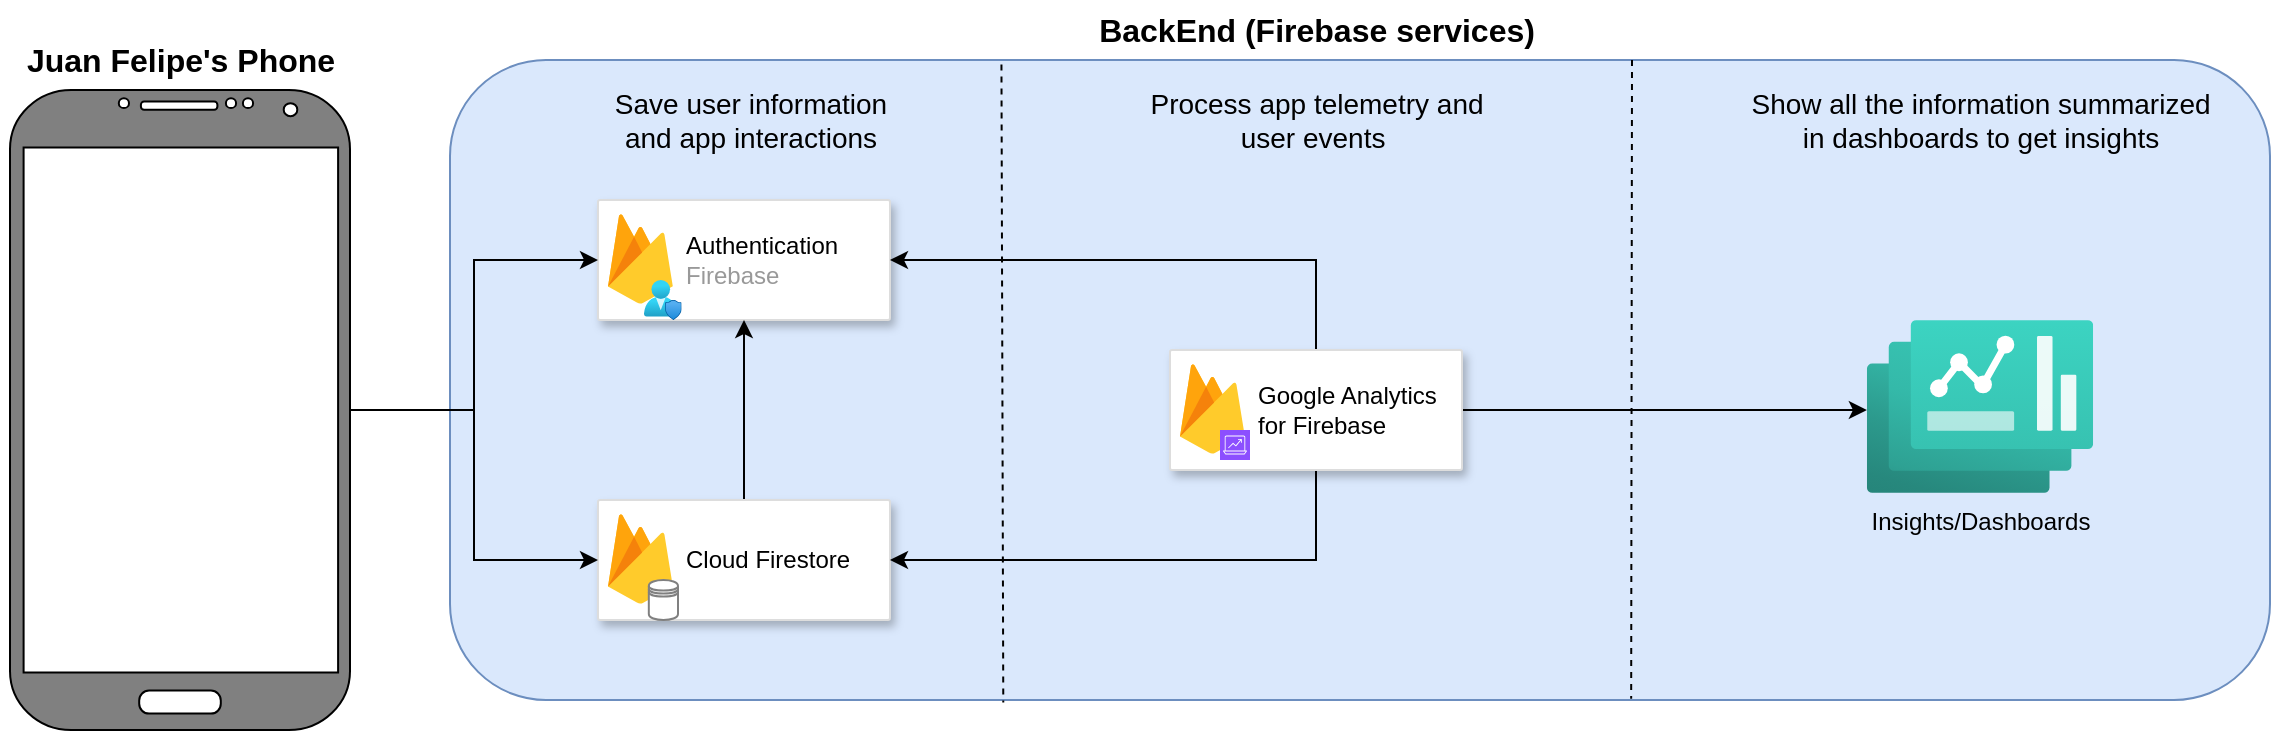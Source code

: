 <mxfile version="22.0.2" type="github">
  <diagram name="Page-1" id="wTXjyFWguqde9X98t40t">
    <mxGraphModel dx="1469" dy="806" grid="1" gridSize="10" guides="1" tooltips="1" connect="1" arrows="1" fold="1" page="1" pageScale="1" pageWidth="827" pageHeight="1169" math="0" shadow="0">
      <root>
        <mxCell id="0" />
        <mxCell id="1" parent="0" />
        <mxCell id="WeWMJABDR_ntcz370Dfj-7" value="" style="rounded=1;whiteSpace=wrap;html=1;fillColor=#dae8fc;strokeColor=#6c8ebf;" vertex="1" parent="1">
          <mxGeometry x="380" y="70" width="910" height="320" as="geometry" />
        </mxCell>
        <mxCell id="WeWMJABDR_ntcz370Dfj-3" value="" style="strokeColor=#dddddd;shadow=1;strokeWidth=1;rounded=1;absoluteArcSize=1;arcSize=2;" vertex="1" parent="1">
          <mxGeometry x="454" y="140" width="146" height="60" as="geometry" />
        </mxCell>
        <mxCell id="WeWMJABDR_ntcz370Dfj-4" value="&lt;font color=&quot;#000000&quot;&gt;Authentication&lt;br&gt;&lt;/font&gt;Firebase" style="sketch=0;dashed=0;connectable=0;html=1;fillColor=#5184F3;strokeColor=none;shape=mxgraph.gcp2.firebase;part=1;labelPosition=right;verticalLabelPosition=middle;align=left;verticalAlign=middle;spacingLeft=5;fontColor=#999999;fontSize=12;" vertex="1" parent="WeWMJABDR_ntcz370Dfj-3">
          <mxGeometry width="32.4" height="45" relative="1" as="geometry">
            <mxPoint x="5" y="7" as="offset" />
          </mxGeometry>
        </mxCell>
        <mxCell id="WeWMJABDR_ntcz370Dfj-17" value="" style="image;aspect=fixed;html=1;points=[];align=center;fontSize=12;image=img/lib/azure2/management_governance/User_Privacy.svg;" vertex="1" parent="WeWMJABDR_ntcz370Dfj-3">
          <mxGeometry x="23" y="40" width="18.82" height="20" as="geometry" />
        </mxCell>
        <mxCell id="WeWMJABDR_ntcz370Dfj-42" style="edgeStyle=none;rounded=0;orthogonalLoop=1;jettySize=auto;html=1;entryX=0.5;entryY=1;entryDx=0;entryDy=0;" edge="1" parent="1" source="WeWMJABDR_ntcz370Dfj-5" target="WeWMJABDR_ntcz370Dfj-3">
          <mxGeometry relative="1" as="geometry" />
        </mxCell>
        <mxCell id="WeWMJABDR_ntcz370Dfj-5" value="" style="strokeColor=#dddddd;shadow=1;strokeWidth=1;rounded=1;absoluteArcSize=1;arcSize=2;" vertex="1" parent="1">
          <mxGeometry x="454" y="290" width="146" height="60" as="geometry" />
        </mxCell>
        <mxCell id="WeWMJABDR_ntcz370Dfj-6" value="&lt;font color=&quot;#000000&quot;&gt;Cloud Firestore&lt;/font&gt;" style="sketch=0;dashed=0;connectable=0;html=1;fillColor=#5184F3;strokeColor=none;shape=mxgraph.gcp2.firebase;part=1;labelPosition=right;verticalLabelPosition=middle;align=left;verticalAlign=middle;spacingLeft=5;fontColor=#999999;fontSize=12;" vertex="1" parent="WeWMJABDR_ntcz370Dfj-5">
          <mxGeometry width="32.4" height="45" relative="1" as="geometry">
            <mxPoint x="5" y="7" as="offset" />
          </mxGeometry>
        </mxCell>
        <mxCell id="WeWMJABDR_ntcz370Dfj-20" value="" style="shape=datastore;whiteSpace=wrap;html=1;strokeColor=#808080;" vertex="1" parent="WeWMJABDR_ntcz370Dfj-5">
          <mxGeometry x="25.41" y="40" width="14.59" height="20" as="geometry" />
        </mxCell>
        <mxCell id="WeWMJABDR_ntcz370Dfj-44" style="edgeStyle=orthogonalEdgeStyle;rounded=0;orthogonalLoop=1;jettySize=auto;html=1;entryX=1;entryY=0.5;entryDx=0;entryDy=0;" edge="1" parent="1" source="WeWMJABDR_ntcz370Dfj-10" target="WeWMJABDR_ntcz370Dfj-3">
          <mxGeometry relative="1" as="geometry">
            <Array as="points">
              <mxPoint x="813" y="170" />
            </Array>
          </mxGeometry>
        </mxCell>
        <mxCell id="WeWMJABDR_ntcz370Dfj-45" style="edgeStyle=orthogonalEdgeStyle;rounded=0;orthogonalLoop=1;jettySize=auto;html=1;entryX=1;entryY=0.5;entryDx=0;entryDy=0;" edge="1" parent="1" source="WeWMJABDR_ntcz370Dfj-10" target="WeWMJABDR_ntcz370Dfj-5">
          <mxGeometry relative="1" as="geometry">
            <Array as="points">
              <mxPoint x="813" y="320" />
            </Array>
          </mxGeometry>
        </mxCell>
        <mxCell id="WeWMJABDR_ntcz370Dfj-46" style="edgeStyle=orthogonalEdgeStyle;rounded=0;orthogonalLoop=1;jettySize=auto;html=1;" edge="1" parent="1" source="WeWMJABDR_ntcz370Dfj-10" target="WeWMJABDR_ntcz370Dfj-19">
          <mxGeometry relative="1" as="geometry">
            <Array as="points">
              <mxPoint x="1040" y="245" />
              <mxPoint x="1040" y="245" />
            </Array>
          </mxGeometry>
        </mxCell>
        <mxCell id="WeWMJABDR_ntcz370Dfj-10" value="" style="strokeColor=#dddddd;shadow=1;strokeWidth=1;rounded=1;absoluteArcSize=1;arcSize=2;" vertex="1" parent="1">
          <mxGeometry x="740" y="215" width="146" height="60" as="geometry" />
        </mxCell>
        <mxCell id="WeWMJABDR_ntcz370Dfj-11" value="&lt;font color=&quot;#000000&quot;&gt;Google Analytics&amp;nbsp;&lt;br&gt;for Firebase&lt;br&gt;&lt;/font&gt;" style="sketch=0;dashed=0;connectable=0;html=1;fillColor=#5184F3;strokeColor=none;shape=mxgraph.gcp2.firebase;part=1;labelPosition=right;verticalLabelPosition=middle;align=left;verticalAlign=middle;spacingLeft=5;fontColor=#999999;fontSize=12;" vertex="1" parent="WeWMJABDR_ntcz370Dfj-10">
          <mxGeometry width="32.4" height="45" relative="1" as="geometry">
            <mxPoint x="5" y="7" as="offset" />
          </mxGeometry>
        </mxCell>
        <mxCell id="WeWMJABDR_ntcz370Dfj-27" value="" style="sketch=0;points=[[0,0,0],[0.25,0,0],[0.5,0,0],[0.75,0,0],[1,0,0],[0,1,0],[0.25,1,0],[0.5,1,0],[0.75,1,0],[1,1,0],[0,0.25,0],[0,0.5,0],[0,0.75,0],[1,0.25,0],[1,0.5,0],[1,0.75,0]];outlineConnect=0;fontColor=#232F3E;fillColor=#8C4FFF;strokeColor=#ffffff;dashed=0;verticalLabelPosition=bottom;verticalAlign=top;align=center;html=1;fontSize=12;fontStyle=0;aspect=fixed;shape=mxgraph.aws4.resourceIcon;resIcon=mxgraph.aws4.analytics;" vertex="1" parent="WeWMJABDR_ntcz370Dfj-10">
          <mxGeometry x="25" y="40" width="15" height="15" as="geometry" />
        </mxCell>
        <mxCell id="WeWMJABDR_ntcz370Dfj-13" value="BackEnd (Firebase services)" style="text;html=1;align=center;verticalAlign=middle;resizable=0;points=[];autosize=1;strokeColor=none;fillColor=none;fontStyle=1;fontFamily=Helvetica;fontSize=16;" vertex="1" parent="1">
          <mxGeometry x="693" y="40" width="240" height="30" as="geometry" />
        </mxCell>
        <mxCell id="WeWMJABDR_ntcz370Dfj-31" value="" style="group" vertex="1" connectable="0" parent="1">
          <mxGeometry x="1080" y="200.0" width="130" height="116.47" as="geometry" />
        </mxCell>
        <mxCell id="WeWMJABDR_ntcz370Dfj-19" value="" style="image;aspect=fixed;html=1;points=[];align=center;fontSize=12;image=img/lib/azure2/other/Dashboard_Hub.svg;" vertex="1" parent="WeWMJABDR_ntcz370Dfj-31">
          <mxGeometry x="8.44" width="113.13" height="86.47" as="geometry" />
        </mxCell>
        <mxCell id="WeWMJABDR_ntcz370Dfj-28" value="Insights/Dashboards" style="text;html=1;align=center;verticalAlign=middle;resizable=0;points=[];autosize=1;strokeColor=none;fillColor=none;" vertex="1" parent="WeWMJABDR_ntcz370Dfj-31">
          <mxGeometry y="86.47" width="130" height="30" as="geometry" />
        </mxCell>
        <mxCell id="WeWMJABDR_ntcz370Dfj-33" value="" style="edgeStyle=none;orthogonalLoop=1;jettySize=auto;html=1;rounded=0;exitX=0.303;exitY=0.007;exitDx=0;exitDy=0;exitPerimeter=0;entryX=0.304;entryY=1.004;entryDx=0;entryDy=0;entryPerimeter=0;dashed=1;endArrow=none;endFill=0;" edge="1" parent="1" source="WeWMJABDR_ntcz370Dfj-7" target="WeWMJABDR_ntcz370Dfj-7">
          <mxGeometry width="80" relative="1" as="geometry">
            <mxPoint x="730" y="260" as="sourcePoint" />
            <mxPoint x="810" y="260" as="targetPoint" />
            <Array as="points" />
          </mxGeometry>
        </mxCell>
        <mxCell id="WeWMJABDR_ntcz370Dfj-34" value="" style="edgeStyle=none;orthogonalLoop=1;jettySize=auto;html=1;rounded=0;entryX=0.649;entryY=0.998;entryDx=0;entryDy=0;entryPerimeter=0;dashed=1;endArrow=none;endFill=0;" edge="1" parent="1" target="WeWMJABDR_ntcz370Dfj-7">
          <mxGeometry width="80" relative="1" as="geometry">
            <mxPoint x="971" y="70" as="sourcePoint" />
            <mxPoint x="971" y="439" as="targetPoint" />
            <Array as="points" />
          </mxGeometry>
        </mxCell>
        <mxCell id="WeWMJABDR_ntcz370Dfj-35" value="Save user information&lt;br style=&quot;font-size: 14px;&quot;&gt;and app interactions" style="text;html=1;align=center;verticalAlign=middle;resizable=0;points=[];autosize=1;strokeColor=none;fillColor=none;fontSize=14;" vertex="1" parent="1">
          <mxGeometry x="450" y="75" width="160" height="50" as="geometry" />
        </mxCell>
        <mxCell id="WeWMJABDR_ntcz370Dfj-36" value="Process app telemetry and &lt;br style=&quot;font-size: 14px;&quot;&gt;user events&amp;nbsp;" style="text;html=1;align=center;verticalAlign=middle;resizable=0;points=[];autosize=1;strokeColor=none;fillColor=none;fontSize=14;" vertex="1" parent="1">
          <mxGeometry x="718" y="75" width="190" height="50" as="geometry" />
        </mxCell>
        <mxCell id="WeWMJABDR_ntcz370Dfj-39" value="Show all the information summarized&lt;br style=&quot;font-size: 14px;&quot;&gt;in dashboards to get insights" style="text;html=1;align=center;verticalAlign=middle;resizable=0;points=[];autosize=1;strokeColor=none;fillColor=none;fontSize=14;" vertex="1" parent="1">
          <mxGeometry x="1020" y="75" width="250" height="50" as="geometry" />
        </mxCell>
        <mxCell id="WeWMJABDR_ntcz370Dfj-38" value="" style="group" vertex="1" connectable="0" parent="1">
          <mxGeometry x="160" y="55" width="175" height="350" as="geometry" />
        </mxCell>
        <mxCell id="WeWMJABDR_ntcz370Dfj-2" value="" style="verticalLabelPosition=bottom;verticalAlign=top;html=1;shadow=0;dashed=0;strokeWidth=1;shape=mxgraph.android.phone2;strokeColor=#000000;fillColor=#808080;" vertex="1" parent="WeWMJABDR_ntcz370Dfj-38">
          <mxGeometry y="30" width="170" height="320" as="geometry" />
        </mxCell>
        <mxCell id="WeWMJABDR_ntcz370Dfj-14" value="Juan Felipe&#39;s Phone" style="text;html=1;align=center;verticalAlign=middle;resizable=0;points=[];autosize=1;strokeColor=none;fillColor=none;fontStyle=1;fontSize=16;" vertex="1" parent="WeWMJABDR_ntcz370Dfj-38">
          <mxGeometry x="-5" width="180" height="30" as="geometry" />
        </mxCell>
        <mxCell id="WeWMJABDR_ntcz370Dfj-40" style="edgeStyle=orthogonalEdgeStyle;rounded=0;orthogonalLoop=1;jettySize=auto;html=1;entryX=0;entryY=0.5;entryDx=0;entryDy=0;" edge="1" parent="1" source="WeWMJABDR_ntcz370Dfj-2" target="WeWMJABDR_ntcz370Dfj-3">
          <mxGeometry relative="1" as="geometry" />
        </mxCell>
        <mxCell id="WeWMJABDR_ntcz370Dfj-41" style="edgeStyle=orthogonalEdgeStyle;rounded=0;orthogonalLoop=1;jettySize=auto;html=1;entryX=0;entryY=0.5;entryDx=0;entryDy=0;" edge="1" parent="1" source="WeWMJABDR_ntcz370Dfj-2" target="WeWMJABDR_ntcz370Dfj-5">
          <mxGeometry relative="1" as="geometry" />
        </mxCell>
      </root>
    </mxGraphModel>
  </diagram>
</mxfile>
